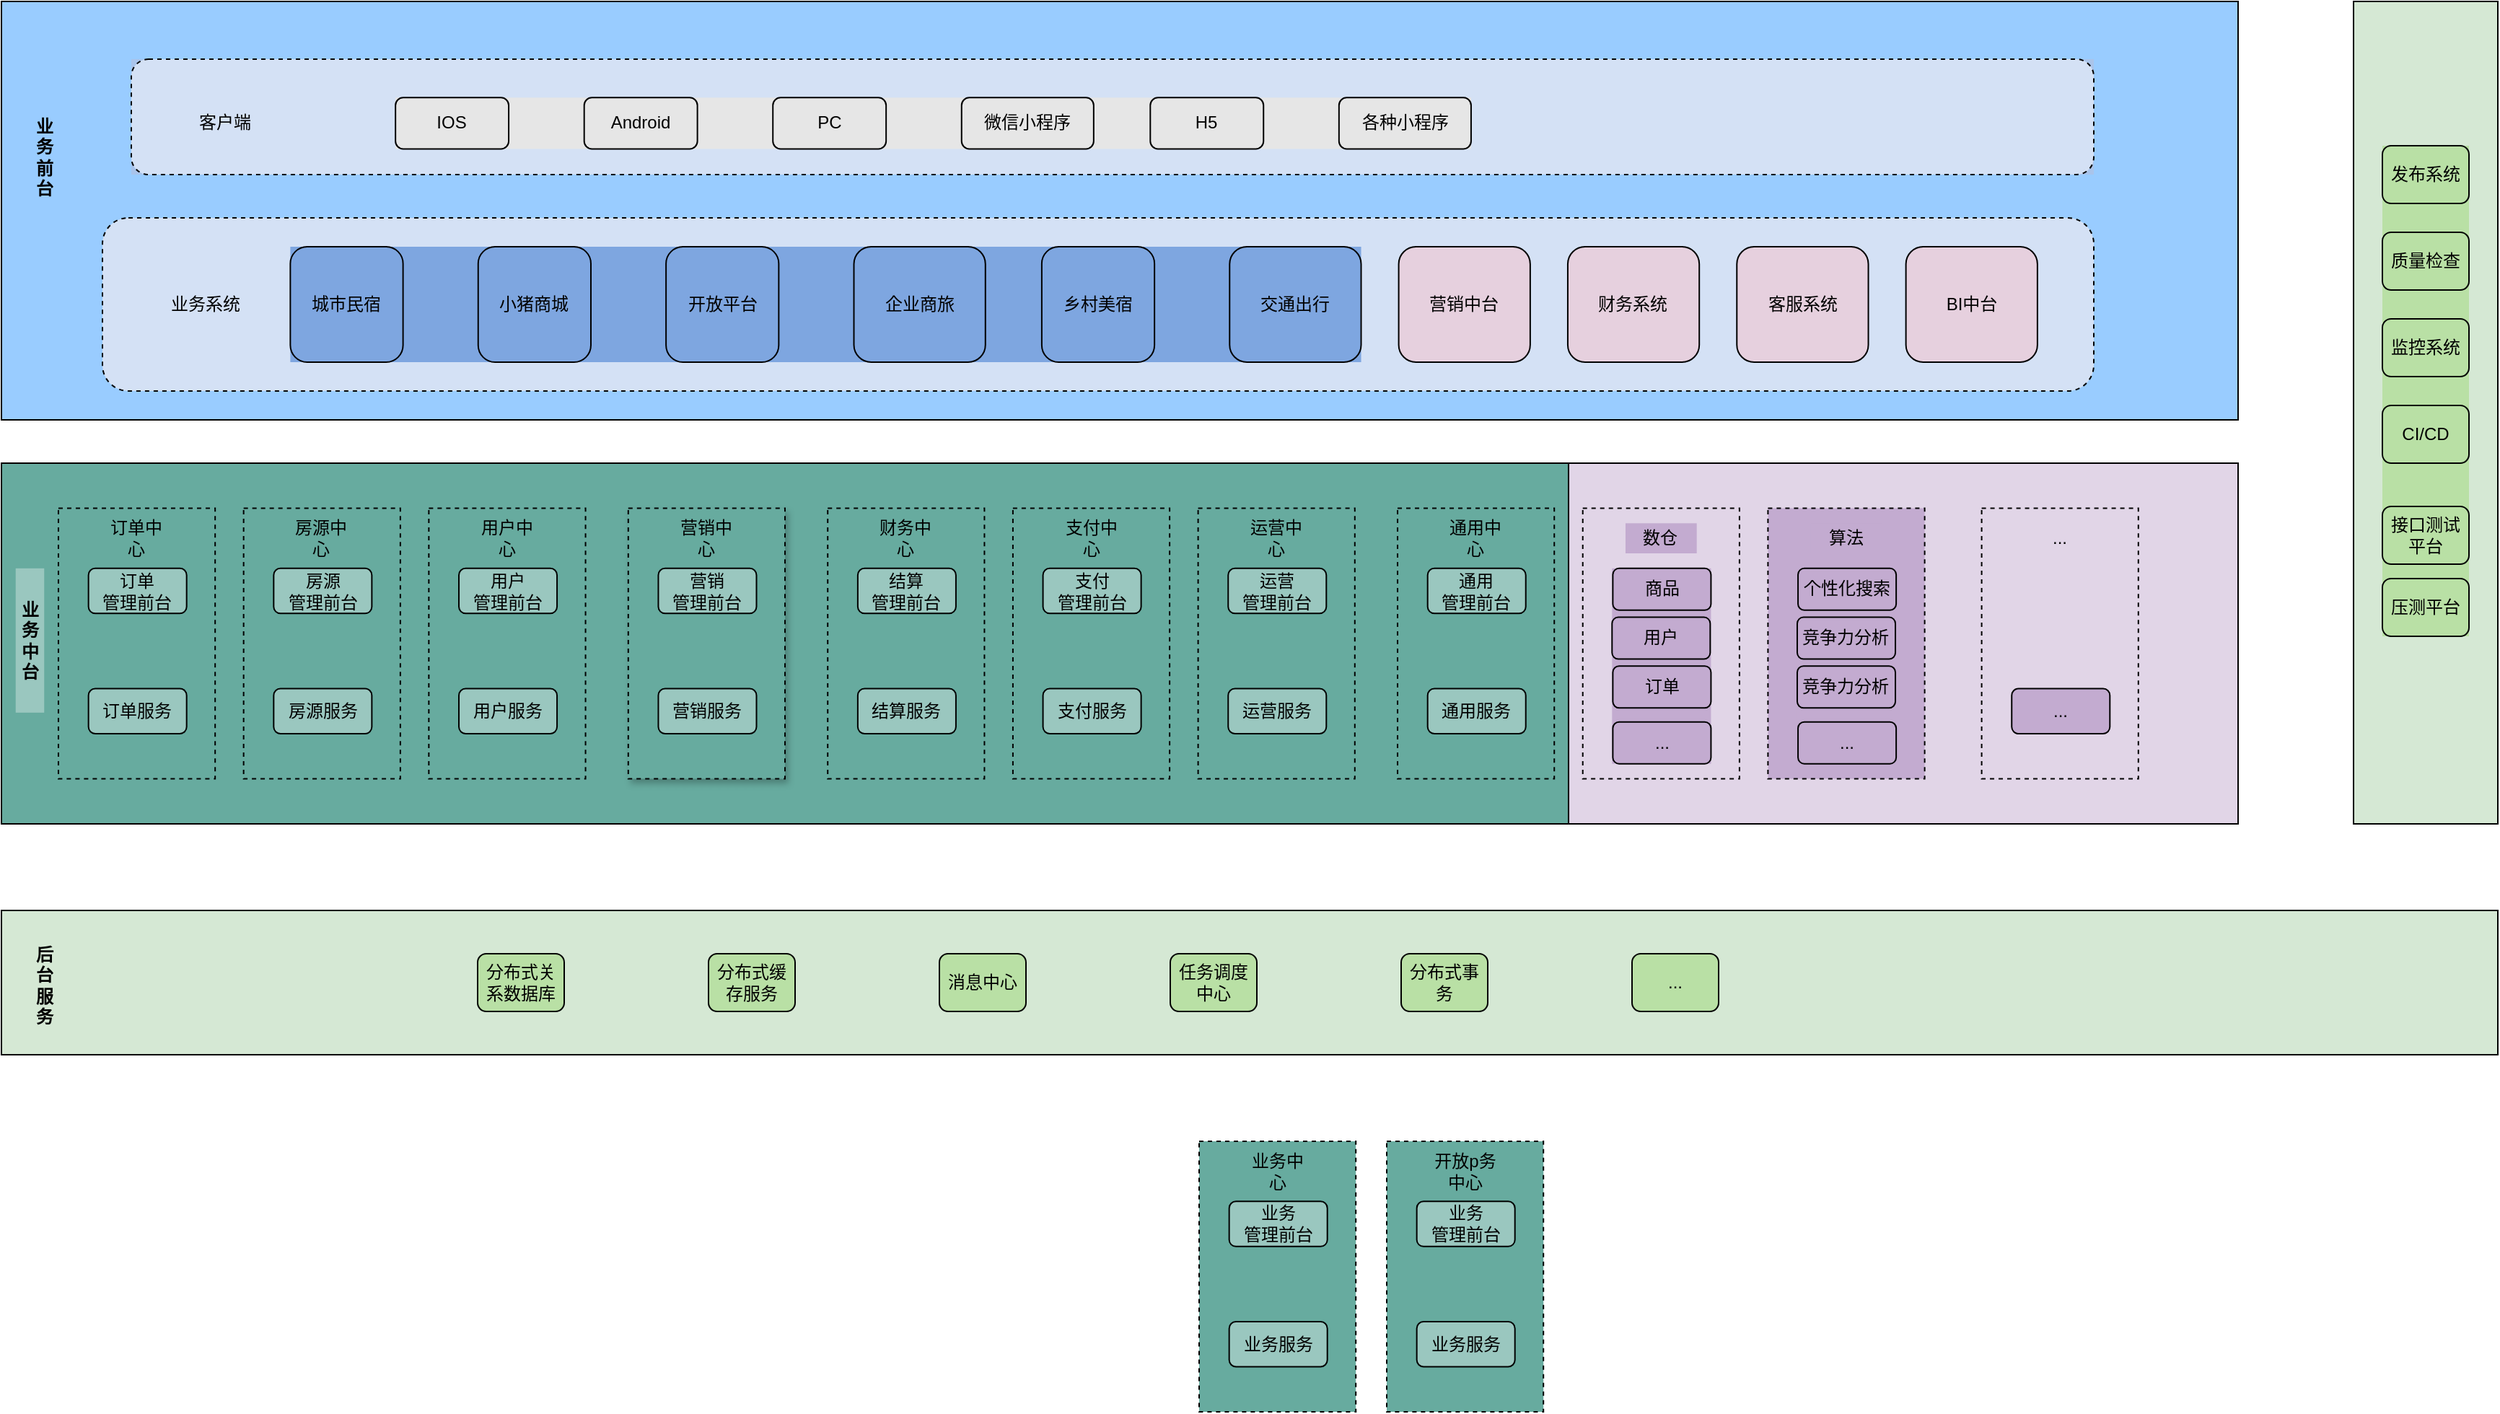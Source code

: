 <mxfile version="14.6.0" type="github">
  <diagram id="kyWsJ21DbHNxOikcBxjt" name="Page-1">
    <mxGraphModel dx="1351" dy="763" grid="1" gridSize="10" guides="1" tooltips="1" connect="1" arrows="1" fold="1" page="1" pageScale="1" pageWidth="4681" pageHeight="3300" math="0" shadow="0">
      <root>
        <mxCell id="0" />
        <mxCell id="1" parent="0" />
        <mxCell id="PyJLeTAmVWczD_oseEGz-4" value="" style="rounded=0;whiteSpace=wrap;html=1;fillColor=#D5E8D4;" vertex="1" parent="1">
          <mxGeometry x="1530" y="1760" width="1730" height="100" as="geometry" />
        </mxCell>
        <mxCell id="PyJLeTAmVWczD_oseEGz-5" value="" style="rounded=0;whiteSpace=wrap;html=1;fillColor=#D5E8D4;" vertex="1" parent="1">
          <mxGeometry x="3160" y="1130" width="100" height="570" as="geometry" />
        </mxCell>
        <mxCell id="PyJLeTAmVWczD_oseEGz-11" value="" style="group;fillColor=#B9E0A5;" vertex="1" connectable="0" parent="1">
          <mxGeometry x="3180" y="1230" width="60" height="340" as="geometry" />
        </mxCell>
        <mxCell id="PyJLeTAmVWczD_oseEGz-3" value="质量检查" style="rounded=1;whiteSpace=wrap;html=1;fillColor=#B9E0A5;" vertex="1" parent="PyJLeTAmVWczD_oseEGz-11">
          <mxGeometry y="60" width="60" height="40" as="geometry" />
        </mxCell>
        <mxCell id="PyJLeTAmVWczD_oseEGz-6" value="监控系统" style="rounded=1;whiteSpace=wrap;html=1;fillColor=#B9E0A5;" vertex="1" parent="PyJLeTAmVWczD_oseEGz-11">
          <mxGeometry y="120" width="60" height="40" as="geometry" />
        </mxCell>
        <mxCell id="PyJLeTAmVWczD_oseEGz-7" value="CI/CD" style="rounded=1;whiteSpace=wrap;html=1;fillColor=#B9E0A5;" vertex="1" parent="PyJLeTAmVWczD_oseEGz-11">
          <mxGeometry y="180" width="60" height="40" as="geometry" />
        </mxCell>
        <mxCell id="PyJLeTAmVWczD_oseEGz-8" value="接口测试平台" style="rounded=1;whiteSpace=wrap;html=1;fillColor=#B9E0A5;" vertex="1" parent="PyJLeTAmVWczD_oseEGz-11">
          <mxGeometry y="250" width="60" height="40" as="geometry" />
        </mxCell>
        <mxCell id="PyJLeTAmVWczD_oseEGz-9" value="发布系统" style="rounded=1;whiteSpace=wrap;html=1;fillColor=#B9E0A5;" vertex="1" parent="PyJLeTAmVWczD_oseEGz-11">
          <mxGeometry width="60" height="40" as="geometry" />
        </mxCell>
        <mxCell id="PyJLeTAmVWczD_oseEGz-10" value="压测平台" style="rounded=1;whiteSpace=wrap;html=1;fillColor=#B9E0A5;" vertex="1" parent="PyJLeTAmVWczD_oseEGz-11">
          <mxGeometry y="300" width="60" height="40" as="geometry" />
        </mxCell>
        <mxCell id="PyJLeTAmVWczD_oseEGz-51" value="" style="group" vertex="1" connectable="0" parent="1">
          <mxGeometry x="1590" y="1150" width="1490" height="270" as="geometry" />
        </mxCell>
        <mxCell id="PyJLeTAmVWczD_oseEGz-28" value="" style="group;fillColor=#D4E1F5;" vertex="1" connectable="0" parent="PyJLeTAmVWczD_oseEGz-51">
          <mxGeometry width="1490" height="270" as="geometry" />
        </mxCell>
        <mxCell id="PyJLeTAmVWczD_oseEGz-1" value="" style="rounded=0;whiteSpace=wrap;html=1;fillColor=#99CCFF;" vertex="1" parent="PyJLeTAmVWczD_oseEGz-28">
          <mxGeometry x="-60" y="-20" width="1550" height="290" as="geometry" />
        </mxCell>
        <mxCell id="PyJLeTAmVWczD_oseEGz-122" value="&lt;b&gt;业务前台&lt;/b&gt;" style="text;html=1;strokeColor=none;fillColor=none;align=center;verticalAlign=middle;whiteSpace=wrap;rounded=0;" vertex="1" parent="PyJLeTAmVWczD_oseEGz-28">
          <mxGeometry x="-40" y="40" width="20" height="96" as="geometry" />
        </mxCell>
        <mxCell id="PyJLeTAmVWczD_oseEGz-127" value="" style="group;fillColor=#A9C4EB;" vertex="1" connectable="0" parent="PyJLeTAmVWczD_oseEGz-28">
          <mxGeometry x="30" y="20" width="1360" height="80" as="geometry" />
        </mxCell>
        <mxCell id="PyJLeTAmVWczD_oseEGz-27" value="" style="rounded=1;whiteSpace=wrap;html=1;dashed=1;fillColor=#D4E1F5;" vertex="1" parent="PyJLeTAmVWczD_oseEGz-127">
          <mxGeometry width="1360" height="80" as="geometry" />
        </mxCell>
        <mxCell id="PyJLeTAmVWczD_oseEGz-26" value="客户端" style="text;html=1;strokeColor=none;fillColor=none;align=center;verticalAlign=middle;whiteSpace=wrap;rounded=0;" vertex="1" parent="PyJLeTAmVWczD_oseEGz-127">
          <mxGeometry x="39.231" y="35.556" width="52.308" height="17.778" as="geometry" />
        </mxCell>
        <mxCell id="PyJLeTAmVWczD_oseEGz-19" value="" style="group;fillColor=#E6E6E6;" vertex="1" connectable="0" parent="PyJLeTAmVWczD_oseEGz-127">
          <mxGeometry x="183.077" y="26.667" width="745.385" height="35.556" as="geometry" />
        </mxCell>
        <mxCell id="PyJLeTAmVWczD_oseEGz-20" value="H5" style="rounded=1;whiteSpace=wrap;html=1;fillColor=#E6E6E6;" vertex="1" parent="PyJLeTAmVWczD_oseEGz-19">
          <mxGeometry x="523.077" width="78.462" height="35.556" as="geometry" />
        </mxCell>
        <mxCell id="PyJLeTAmVWczD_oseEGz-21" value="微信小程序" style="rounded=1;whiteSpace=wrap;html=1;fillColor=#E6E6E6;" vertex="1" parent="PyJLeTAmVWczD_oseEGz-19">
          <mxGeometry x="392.308" width="91.538" height="35.556" as="geometry" />
        </mxCell>
        <mxCell id="PyJLeTAmVWczD_oseEGz-22" value="各种小程序" style="rounded=1;whiteSpace=wrap;html=1;fillColor=#E6E6E6;" vertex="1" parent="PyJLeTAmVWczD_oseEGz-19">
          <mxGeometry x="653.846" width="91.538" height="35.556" as="geometry" />
        </mxCell>
        <mxCell id="PyJLeTAmVWczD_oseEGz-23" value="PC" style="rounded=1;whiteSpace=wrap;html=1;fillColor=#E6E6E6;" vertex="1" parent="PyJLeTAmVWczD_oseEGz-19">
          <mxGeometry x="261.538" width="78.462" height="35.556" as="geometry" />
        </mxCell>
        <mxCell id="PyJLeTAmVWczD_oseEGz-24" value="Android" style="rounded=1;whiteSpace=wrap;html=1;fillColor=#E6E6E6;" vertex="1" parent="PyJLeTAmVWczD_oseEGz-19">
          <mxGeometry x="130.769" width="78.462" height="35.556" as="geometry" />
        </mxCell>
        <mxCell id="PyJLeTAmVWczD_oseEGz-25" value="IOS" style="rounded=1;whiteSpace=wrap;html=1;fillColor=#E6E6E6;" vertex="1" parent="PyJLeTAmVWczD_oseEGz-19">
          <mxGeometry width="78.462" height="35.556" as="geometry" />
        </mxCell>
        <mxCell id="PyJLeTAmVWczD_oseEGz-50" value="" style="group" vertex="1" connectable="0" parent="PyJLeTAmVWczD_oseEGz-51">
          <mxGeometry x="10" y="130" width="1380" height="120" as="geometry" />
        </mxCell>
        <mxCell id="PyJLeTAmVWczD_oseEGz-37" value="" style="rounded=1;whiteSpace=wrap;html=1;dashed=1;fillColor=#D4E1F5;" vertex="1" parent="PyJLeTAmVWczD_oseEGz-50">
          <mxGeometry width="1380" height="120" as="geometry" />
        </mxCell>
        <mxCell id="PyJLeTAmVWczD_oseEGz-46" value="营销中台" style="rounded=1;whiteSpace=wrap;html=1;fillColor=#E6D0DE;" vertex="1" parent="PyJLeTAmVWczD_oseEGz-50">
          <mxGeometry x="898.302" y="20" width="91.132" height="80" as="geometry" />
        </mxCell>
        <mxCell id="PyJLeTAmVWczD_oseEGz-47" value="财务系统" style="rounded=1;whiteSpace=wrap;html=1;fillColor=#E6D0DE;" vertex="1" parent="PyJLeTAmVWczD_oseEGz-50">
          <mxGeometry x="1015.472" y="20" width="91.132" height="80" as="geometry" />
        </mxCell>
        <mxCell id="PyJLeTAmVWczD_oseEGz-48" value="客服系统" style="rounded=1;whiteSpace=wrap;html=1;fillColor=#E6D0DE;" vertex="1" parent="PyJLeTAmVWczD_oseEGz-50">
          <mxGeometry x="1132.642" y="20" width="91.132" height="80" as="geometry" />
        </mxCell>
        <mxCell id="PyJLeTAmVWczD_oseEGz-49" value="BI中台" style="rounded=1;whiteSpace=wrap;html=1;fillColor=#E6D0DE;" vertex="1" parent="PyJLeTAmVWczD_oseEGz-50">
          <mxGeometry x="1249.811" y="20" width="91.132" height="80" as="geometry" />
        </mxCell>
        <mxCell id="PyJLeTAmVWczD_oseEGz-38" value="" style="group;fillColor=#7EA6E0;" vertex="1" connectable="0" parent="PyJLeTAmVWczD_oseEGz-50">
          <mxGeometry x="130.189" y="20" width="742.075" height="80" as="geometry" />
        </mxCell>
        <mxCell id="PyJLeTAmVWczD_oseEGz-39" value="乡村美宿" style="rounded=1;whiteSpace=wrap;html=1;fillColor=#7EA6E0;" vertex="1" parent="PyJLeTAmVWczD_oseEGz-38">
          <mxGeometry x="520.755" width="78.113" height="80" as="geometry" />
        </mxCell>
        <mxCell id="PyJLeTAmVWczD_oseEGz-40" value="企业商旅" style="rounded=1;whiteSpace=wrap;html=1;fillColor=#7EA6E0;" vertex="1" parent="PyJLeTAmVWczD_oseEGz-38">
          <mxGeometry x="390.566" width="91.132" height="80" as="geometry" />
        </mxCell>
        <mxCell id="PyJLeTAmVWczD_oseEGz-41" value="交通出行" style="rounded=1;whiteSpace=wrap;html=1;fillColor=#7EA6E0;" vertex="1" parent="PyJLeTAmVWczD_oseEGz-38">
          <mxGeometry x="650.943" width="91.132" height="80" as="geometry" />
        </mxCell>
        <mxCell id="PyJLeTAmVWczD_oseEGz-42" value="开放平台" style="rounded=1;whiteSpace=wrap;html=1;fillColor=#7EA6E0;" vertex="1" parent="PyJLeTAmVWczD_oseEGz-38">
          <mxGeometry x="260.377" width="78.113" height="80" as="geometry" />
        </mxCell>
        <mxCell id="PyJLeTAmVWczD_oseEGz-43" value="小猪商城" style="rounded=1;whiteSpace=wrap;html=1;fillColor=#7EA6E0;" vertex="1" parent="PyJLeTAmVWczD_oseEGz-38">
          <mxGeometry x="130.189" width="78.113" height="80" as="geometry" />
        </mxCell>
        <mxCell id="PyJLeTAmVWczD_oseEGz-44" value="城市民宿" style="rounded=1;whiteSpace=wrap;html=1;fillColor=#7EA6E0;" vertex="1" parent="PyJLeTAmVWczD_oseEGz-38">
          <mxGeometry width="78.113" height="80" as="geometry" />
        </mxCell>
        <mxCell id="PyJLeTAmVWczD_oseEGz-45" value="业务系统" style="text;html=1;strokeColor=none;fillColor=none;align=center;verticalAlign=middle;whiteSpace=wrap;rounded=0;" vertex="1" parent="PyJLeTAmVWczD_oseEGz-50">
          <mxGeometry x="39.057" y="40" width="65.094" height="40" as="geometry" />
        </mxCell>
        <mxCell id="PyJLeTAmVWczD_oseEGz-125" value="&lt;b&gt;后台服务&lt;/b&gt;" style="text;html=1;strokeColor=none;fillColor=none;align=center;verticalAlign=middle;whiteSpace=wrap;rounded=0;" vertex="1" parent="1">
          <mxGeometry x="1550" y="1764" width="20" height="96" as="geometry" />
        </mxCell>
        <mxCell id="PyJLeTAmVWczD_oseEGz-126" value="" style="group;fillColor=#FFFFFF;" vertex="1" connectable="0" parent="1">
          <mxGeometry x="1530" y="1450" width="1550" height="250" as="geometry" />
        </mxCell>
        <mxCell id="PyJLeTAmVWczD_oseEGz-123" value="" style="rounded=0;whiteSpace=wrap;html=1;fillColor=#E1D5E7;" vertex="1" parent="PyJLeTAmVWczD_oseEGz-126">
          <mxGeometry x="1085.987" width="464.013" height="250.0" as="geometry" />
        </mxCell>
        <mxCell id="PyJLeTAmVWczD_oseEGz-120" value="" style="rounded=0;whiteSpace=wrap;html=1;fillColor=#67AB9F;" vertex="1" parent="PyJLeTAmVWczD_oseEGz-126">
          <mxGeometry width="1085.987" height="250.0" as="geometry" />
        </mxCell>
        <mxCell id="PyJLeTAmVWczD_oseEGz-69" value="" style="group;container=1;" vertex="1" connectable="0" parent="PyJLeTAmVWczD_oseEGz-126">
          <mxGeometry x="39.49" y="31.25" width="108.599" height="187.5" as="geometry" />
        </mxCell>
        <mxCell id="PyJLeTAmVWczD_oseEGz-65" value="" style="rounded=0;whiteSpace=wrap;html=1;dashed=1;fillColor=#67AB9F;" vertex="1" parent="PyJLeTAmVWczD_oseEGz-69">
          <mxGeometry width="108.599" height="187.5" as="geometry" />
        </mxCell>
        <mxCell id="PyJLeTAmVWczD_oseEGz-66" value="订单&lt;br&gt;管理前台" style="rounded=1;whiteSpace=wrap;html=1;fillColor=#9AC7BF;" vertex="1" parent="PyJLeTAmVWczD_oseEGz-69">
          <mxGeometry x="20.831" y="41.667" width="68.022" height="31.25" as="geometry" />
        </mxCell>
        <mxCell id="PyJLeTAmVWczD_oseEGz-67" value="订单中心" style="text;html=1;strokeColor=none;fillColor=none;align=center;verticalAlign=middle;whiteSpace=wrap;rounded=0;dashed=1;" vertex="1" parent="PyJLeTAmVWczD_oseEGz-69">
          <mxGeometry x="29.618" y="10.417" width="49.363" height="20.833" as="geometry" />
        </mxCell>
        <mxCell id="PyJLeTAmVWczD_oseEGz-68" value="订单服务" style="rounded=1;whiteSpace=wrap;html=1;fillColor=#9AC7BF;" vertex="1" parent="PyJLeTAmVWczD_oseEGz-69">
          <mxGeometry x="20.831" y="125.0" width="68.022" height="31.25" as="geometry" />
        </mxCell>
        <mxCell id="PyJLeTAmVWczD_oseEGz-70" value="" style="rounded=0;whiteSpace=wrap;html=1;dashed=1;fillColor=#67AB9F;" vertex="1" parent="PyJLeTAmVWczD_oseEGz-126">
          <mxGeometry x="167.834" y="31.25" width="108.599" height="187.5" as="geometry" />
        </mxCell>
        <mxCell id="PyJLeTAmVWczD_oseEGz-71" value="房源&lt;br&gt;管理前台" style="rounded=1;whiteSpace=wrap;html=1;fillColor=#9AC7BF;" vertex="1" parent="PyJLeTAmVWczD_oseEGz-126">
          <mxGeometry x="188.666" y="72.917" width="68.022" height="31.25" as="geometry" />
        </mxCell>
        <mxCell id="PyJLeTAmVWczD_oseEGz-72" value="房源中心" style="text;html=1;strokeColor=none;fillColor=none;align=center;verticalAlign=middle;whiteSpace=wrap;rounded=0;dashed=1;" vertex="1" parent="PyJLeTAmVWczD_oseEGz-126">
          <mxGeometry x="197.452" y="41.667" width="49.363" height="20.833" as="geometry" />
        </mxCell>
        <mxCell id="PyJLeTAmVWczD_oseEGz-73" value="房源服务" style="rounded=1;whiteSpace=wrap;html=1;fillColor=#9AC7BF;" vertex="1" parent="PyJLeTAmVWczD_oseEGz-126">
          <mxGeometry x="188.666" y="156.25" width="68.022" height="31.25" as="geometry" />
        </mxCell>
        <mxCell id="PyJLeTAmVWczD_oseEGz-74" value="" style="rounded=0;whiteSpace=wrap;html=1;dashed=1;fillColor=#67AB9F;" vertex="1" parent="PyJLeTAmVWczD_oseEGz-126">
          <mxGeometry x="296.178" y="31.25" width="108.599" height="187.5" as="geometry" />
        </mxCell>
        <mxCell id="PyJLeTAmVWczD_oseEGz-75" value="用户&lt;br&gt;管理前台" style="rounded=1;whiteSpace=wrap;html=1;fillColor=#9AC7BF;" vertex="1" parent="PyJLeTAmVWczD_oseEGz-126">
          <mxGeometry x="317.01" y="72.917" width="68.022" height="31.25" as="geometry" />
        </mxCell>
        <mxCell id="PyJLeTAmVWczD_oseEGz-76" value="用户中心" style="text;html=1;strokeColor=none;fillColor=none;align=center;verticalAlign=middle;whiteSpace=wrap;rounded=0;dashed=1;" vertex="1" parent="PyJLeTAmVWczD_oseEGz-126">
          <mxGeometry x="325.796" y="41.667" width="49.363" height="20.833" as="geometry" />
        </mxCell>
        <mxCell id="PyJLeTAmVWczD_oseEGz-77" value="用户服务" style="rounded=1;whiteSpace=wrap;html=1;fillColor=#9AC7BF;" vertex="1" parent="PyJLeTAmVWczD_oseEGz-126">
          <mxGeometry x="317.01" y="156.25" width="68.022" height="31.25" as="geometry" />
        </mxCell>
        <mxCell id="PyJLeTAmVWczD_oseEGz-78" value="" style="rounded=0;whiteSpace=wrap;html=1;dashed=1;shadow=1;fillColor=#67AB9F;" vertex="1" parent="PyJLeTAmVWczD_oseEGz-126">
          <mxGeometry x="434.395" y="31.25" width="108.599" height="187.5" as="geometry" />
        </mxCell>
        <mxCell id="PyJLeTAmVWczD_oseEGz-79" value="营销&lt;br&gt;管理前台" style="rounded=1;whiteSpace=wrap;html=1;fillColor=#9AC7BF;" vertex="1" parent="PyJLeTAmVWczD_oseEGz-126">
          <mxGeometry x="455.226" y="72.917" width="68.022" height="31.25" as="geometry" />
        </mxCell>
        <mxCell id="PyJLeTAmVWczD_oseEGz-80" value="营销中心" style="text;html=1;strokeColor=none;fillColor=none;align=center;verticalAlign=middle;whiteSpace=wrap;rounded=0;dashed=1;" vertex="1" parent="PyJLeTAmVWczD_oseEGz-126">
          <mxGeometry x="464.013" y="41.667" width="49.363" height="20.833" as="geometry" />
        </mxCell>
        <mxCell id="PyJLeTAmVWczD_oseEGz-81" value="营销服务" style="rounded=1;whiteSpace=wrap;html=1;fillColor=#9AC7BF;" vertex="1" parent="PyJLeTAmVWczD_oseEGz-126">
          <mxGeometry x="455.226" y="156.25" width="68.022" height="31.25" as="geometry" />
        </mxCell>
        <mxCell id="PyJLeTAmVWczD_oseEGz-82" value="" style="group;container=1;" vertex="1" connectable="0" parent="PyJLeTAmVWczD_oseEGz-126">
          <mxGeometry x="572.611" y="31.25" width="108.599" height="187.5" as="geometry" />
        </mxCell>
        <mxCell id="PyJLeTAmVWczD_oseEGz-83" value="" style="rounded=0;whiteSpace=wrap;html=1;dashed=1;fillColor=#67AB9F;" vertex="1" parent="PyJLeTAmVWczD_oseEGz-82">
          <mxGeometry width="108.599" height="187.5" as="geometry" />
        </mxCell>
        <mxCell id="PyJLeTAmVWczD_oseEGz-84" value="结算&lt;br&gt;管理前台" style="rounded=1;whiteSpace=wrap;html=1;fillColor=#9AC7BF;" vertex="1" parent="PyJLeTAmVWczD_oseEGz-82">
          <mxGeometry x="20.831" y="41.667" width="68.022" height="31.25" as="geometry" />
        </mxCell>
        <mxCell id="PyJLeTAmVWczD_oseEGz-85" value="财务中心" style="text;html=1;strokeColor=none;fillColor=none;align=center;verticalAlign=middle;whiteSpace=wrap;rounded=0;dashed=1;" vertex="1" parent="PyJLeTAmVWczD_oseEGz-82">
          <mxGeometry x="29.618" y="10.417" width="49.363" height="20.833" as="geometry" />
        </mxCell>
        <mxCell id="PyJLeTAmVWczD_oseEGz-86" value="结算服务" style="rounded=1;whiteSpace=wrap;html=1;fillColor=#9AC7BF;" vertex="1" parent="PyJLeTAmVWczD_oseEGz-82">
          <mxGeometry x="20.831" y="125.0" width="68.022" height="31.25" as="geometry" />
        </mxCell>
        <mxCell id="PyJLeTAmVWczD_oseEGz-87" value="" style="rounded=0;whiteSpace=wrap;html=1;dashed=1;fillColor=#67AB9F;" vertex="1" parent="PyJLeTAmVWczD_oseEGz-126">
          <mxGeometry x="700.955" y="31.25" width="108.599" height="187.5" as="geometry" />
        </mxCell>
        <mxCell id="PyJLeTAmVWczD_oseEGz-88" value="支付&lt;br&gt;管理前台" style="rounded=1;whiteSpace=wrap;html=1;fillColor=#9AC7BF;" vertex="1" parent="PyJLeTAmVWczD_oseEGz-126">
          <mxGeometry x="721.787" y="72.917" width="68.022" height="31.25" as="geometry" />
        </mxCell>
        <mxCell id="PyJLeTAmVWczD_oseEGz-89" value="支付中心" style="text;html=1;strokeColor=none;fillColor=none;align=center;verticalAlign=middle;whiteSpace=wrap;rounded=0;dashed=1;" vertex="1" parent="PyJLeTAmVWczD_oseEGz-126">
          <mxGeometry x="730.573" y="41.667" width="49.363" height="20.833" as="geometry" />
        </mxCell>
        <mxCell id="PyJLeTAmVWczD_oseEGz-90" value="支付服务" style="rounded=1;whiteSpace=wrap;html=1;fillColor=#9AC7BF;" vertex="1" parent="PyJLeTAmVWczD_oseEGz-126">
          <mxGeometry x="721.787" y="156.25" width="68.022" height="31.25" as="geometry" />
        </mxCell>
        <mxCell id="PyJLeTAmVWczD_oseEGz-91" value="" style="rounded=0;whiteSpace=wrap;html=1;dashed=1;fillColor=#67AB9F;" vertex="1" parent="PyJLeTAmVWczD_oseEGz-126">
          <mxGeometry x="829.299" y="31.25" width="108.599" height="187.5" as="geometry" />
        </mxCell>
        <mxCell id="PyJLeTAmVWczD_oseEGz-92" value="运营&lt;br&gt;管理前台" style="rounded=1;whiteSpace=wrap;html=1;fillColor=#9AC7BF;" vertex="1" parent="PyJLeTAmVWczD_oseEGz-126">
          <mxGeometry x="850.131" y="72.917" width="68.022" height="31.25" as="geometry" />
        </mxCell>
        <mxCell id="PyJLeTAmVWczD_oseEGz-93" value="运营中心" style="text;html=1;strokeColor=none;fillColor=none;align=center;verticalAlign=middle;whiteSpace=wrap;rounded=0;dashed=1;" vertex="1" parent="PyJLeTAmVWczD_oseEGz-126">
          <mxGeometry x="858.917" y="41.667" width="49.363" height="20.833" as="geometry" />
        </mxCell>
        <mxCell id="PyJLeTAmVWczD_oseEGz-94" value="运营服务" style="rounded=1;whiteSpace=wrap;html=1;fillColor=#9AC7BF;" vertex="1" parent="PyJLeTAmVWczD_oseEGz-126">
          <mxGeometry x="850.131" y="156.25" width="68.022" height="31.25" as="geometry" />
        </mxCell>
        <mxCell id="PyJLeTAmVWczD_oseEGz-95" value="" style="rounded=0;whiteSpace=wrap;html=1;dashed=1;fillColor=#67AB9F;" vertex="1" parent="PyJLeTAmVWczD_oseEGz-126">
          <mxGeometry x="967.516" y="31.25" width="108.599" height="187.5" as="geometry" />
        </mxCell>
        <mxCell id="PyJLeTAmVWczD_oseEGz-96" value="通用&lt;br&gt;管理前台" style="rounded=1;whiteSpace=wrap;html=1;fillColor=#9AC7BF;" vertex="1" parent="PyJLeTAmVWczD_oseEGz-126">
          <mxGeometry x="988.347" y="72.917" width="68.022" height="31.25" as="geometry" />
        </mxCell>
        <mxCell id="PyJLeTAmVWczD_oseEGz-97" value="通用中心" style="text;html=1;strokeColor=none;fillColor=none;align=center;verticalAlign=middle;whiteSpace=wrap;rounded=0;dashed=1;" vertex="1" parent="PyJLeTAmVWczD_oseEGz-126">
          <mxGeometry x="997.134" y="41.667" width="49.363" height="20.833" as="geometry" />
        </mxCell>
        <mxCell id="PyJLeTAmVWczD_oseEGz-98" value="通用服务" style="rounded=1;whiteSpace=wrap;html=1;fillColor=#9AC7BF;" vertex="1" parent="PyJLeTAmVWczD_oseEGz-126">
          <mxGeometry x="988.347" y="156.25" width="68.022" height="31.25" as="geometry" />
        </mxCell>
        <mxCell id="PyJLeTAmVWczD_oseEGz-100" value="" style="rounded=0;whiteSpace=wrap;html=1;dashed=1;fillColor=#E1D5E7;" vertex="1" parent="PyJLeTAmVWczD_oseEGz-126">
          <mxGeometry x="1095.86" y="31.25" width="108.599" height="187.5" as="geometry" />
        </mxCell>
        <mxCell id="PyJLeTAmVWczD_oseEGz-102" value="数仓" style="text;html=1;strokeColor=none;fillColor=#C3ABD0;align=center;verticalAlign=middle;whiteSpace=wrap;rounded=0;dashed=1;" vertex="1" parent="PyJLeTAmVWczD_oseEGz-126">
          <mxGeometry x="1125.478" y="41.667" width="49.363" height="20.833" as="geometry" />
        </mxCell>
        <mxCell id="PyJLeTAmVWczD_oseEGz-104" value="" style="rounded=0;whiteSpace=wrap;html=1;dashed=1;fillColor=#C3ABD0;" vertex="1" parent="PyJLeTAmVWczD_oseEGz-126">
          <mxGeometry x="1224.204" y="31.25" width="108.599" height="187.5" as="geometry" />
        </mxCell>
        <mxCell id="PyJLeTAmVWczD_oseEGz-106" value="算法" style="text;html=1;strokeColor=none;fillColor=#C3ABD0;align=center;verticalAlign=middle;whiteSpace=wrap;rounded=0;dashed=1;" vertex="1" parent="PyJLeTAmVWczD_oseEGz-126">
          <mxGeometry x="1253.822" y="41.667" width="49.363" height="20.833" as="geometry" />
        </mxCell>
        <mxCell id="PyJLeTAmVWczD_oseEGz-108" value="" style="rounded=0;whiteSpace=wrap;html=1;dashed=1;fillColor=#E1D5E7;" vertex="1" parent="PyJLeTAmVWczD_oseEGz-126">
          <mxGeometry x="1372.293" y="31.25" width="108.599" height="187.5" as="geometry" />
        </mxCell>
        <mxCell id="PyJLeTAmVWczD_oseEGz-110" value="..." style="text;html=1;strokeColor=none;fillColor=none;align=center;verticalAlign=middle;whiteSpace=wrap;rounded=0;dashed=1;" vertex="1" parent="PyJLeTAmVWczD_oseEGz-126">
          <mxGeometry x="1401.911" y="41.667" width="49.363" height="20.833" as="geometry" />
        </mxCell>
        <mxCell id="PyJLeTAmVWczD_oseEGz-111" value="..." style="rounded=1;whiteSpace=wrap;html=1;fillColor=#C3ABD0;" vertex="1" parent="PyJLeTAmVWczD_oseEGz-126">
          <mxGeometry x="1393.124" y="156.25" width="68.022" height="31.25" as="geometry" />
        </mxCell>
        <mxCell id="PyJLeTAmVWczD_oseEGz-118" value="" style="group;fillColor=#C3ABD0;" vertex="1" connectable="0" parent="PyJLeTAmVWczD_oseEGz-126">
          <mxGeometry x="1116.148" y="72.917" width="68.565" height="135.417" as="geometry" />
        </mxCell>
        <mxCell id="PyJLeTAmVWczD_oseEGz-101" value="商品" style="rounded=1;whiteSpace=wrap;html=1;fillColor=#C3ABD0;" vertex="1" parent="PyJLeTAmVWczD_oseEGz-118">
          <mxGeometry x="0.543" width="68.022" height="29.018" as="geometry" />
        </mxCell>
        <mxCell id="PyJLeTAmVWczD_oseEGz-103" value="订单" style="rounded=1;whiteSpace=wrap;html=1;fillColor=#C3ABD0;" vertex="1" parent="PyJLeTAmVWczD_oseEGz-118">
          <mxGeometry x="0.543" y="67.708" width="68.022" height="29.018" as="geometry" />
        </mxCell>
        <mxCell id="PyJLeTAmVWczD_oseEGz-113" value="用户" style="rounded=1;whiteSpace=wrap;html=1;fillColor=#C3ABD0;" vertex="1" parent="PyJLeTAmVWczD_oseEGz-118">
          <mxGeometry y="33.854" width="68.022" height="29.018" as="geometry" />
        </mxCell>
        <mxCell id="PyJLeTAmVWczD_oseEGz-114" value="..." style="rounded=1;whiteSpace=wrap;html=1;fillColor=#C3ABD0;" vertex="1" parent="PyJLeTAmVWczD_oseEGz-118">
          <mxGeometry x="0.543" y="106.399" width="68.022" height="29.018" as="geometry" />
        </mxCell>
        <mxCell id="PyJLeTAmVWczD_oseEGz-119" value="" style="group;fillColor=#C3ABD0;" vertex="1" connectable="0" parent="PyJLeTAmVWczD_oseEGz-126">
          <mxGeometry x="1244.492" y="72.917" width="68.565" height="135.417" as="geometry" />
        </mxCell>
        <mxCell id="PyJLeTAmVWczD_oseEGz-105" value="个性化搜索" style="rounded=1;whiteSpace=wrap;html=1;fillColor=#C3ABD0;" vertex="1" parent="PyJLeTAmVWczD_oseEGz-119">
          <mxGeometry x="0.543" width="68.022" height="29.018" as="geometry" />
        </mxCell>
        <mxCell id="PyJLeTAmVWczD_oseEGz-107" value="竞争力分析" style="rounded=1;whiteSpace=wrap;html=1;fillColor=#C3ABD0;" vertex="1" parent="PyJLeTAmVWczD_oseEGz-119">
          <mxGeometry y="67.708" width="68.022" height="29.018" as="geometry" />
        </mxCell>
        <mxCell id="PyJLeTAmVWczD_oseEGz-115" value="竞争力分析" style="rounded=1;whiteSpace=wrap;html=1;fillColor=#C3ABD0;" vertex="1" parent="PyJLeTAmVWczD_oseEGz-119">
          <mxGeometry y="33.854" width="68.022" height="29.018" as="geometry" />
        </mxCell>
        <mxCell id="PyJLeTAmVWczD_oseEGz-117" value="..." style="rounded=1;whiteSpace=wrap;html=1;fillColor=#C3ABD0;" vertex="1" parent="PyJLeTAmVWczD_oseEGz-119">
          <mxGeometry x="0.543" y="106.399" width="68.022" height="29.018" as="geometry" />
        </mxCell>
        <mxCell id="PyJLeTAmVWczD_oseEGz-121" value="&lt;b&gt;业务中台&lt;/b&gt;" style="text;html=1;strokeColor=none;fillColor=#9AC7BF;align=center;verticalAlign=middle;whiteSpace=wrap;rounded=0;" vertex="1" parent="PyJLeTAmVWczD_oseEGz-126">
          <mxGeometry x="9.873" y="72.917" width="19.745" height="100" as="geometry" />
        </mxCell>
        <mxCell id="PyJLeTAmVWczD_oseEGz-12" value="分布式事务" style="rounded=1;whiteSpace=wrap;html=1;fillColor=#B9E0A5;" vertex="1" parent="1">
          <mxGeometry x="2500" y="1790" width="60" height="40" as="geometry" />
        </mxCell>
        <mxCell id="PyJLeTAmVWczD_oseEGz-13" value="任务调度中心" style="rounded=1;whiteSpace=wrap;html=1;fillColor=#B9E0A5;" vertex="1" parent="1">
          <mxGeometry x="2340" y="1790" width="60" height="40" as="geometry" />
        </mxCell>
        <mxCell id="PyJLeTAmVWczD_oseEGz-14" value="..." style="rounded=1;whiteSpace=wrap;html=1;fillColor=#B9E0A5;" vertex="1" parent="1">
          <mxGeometry x="2660" y="1790" width="60" height="40" as="geometry" />
        </mxCell>
        <mxCell id="PyJLeTAmVWczD_oseEGz-15" value="消息中心" style="rounded=1;whiteSpace=wrap;html=1;fillColor=#B9E0A5;" vertex="1" parent="1">
          <mxGeometry x="2180" y="1790" width="60" height="40" as="geometry" />
        </mxCell>
        <mxCell id="PyJLeTAmVWczD_oseEGz-16" value="分布式缓存服务" style="rounded=1;whiteSpace=wrap;html=1;fillColor=#B9E0A5;" vertex="1" parent="1">
          <mxGeometry x="2020" y="1790" width="60" height="40" as="geometry" />
        </mxCell>
        <mxCell id="PyJLeTAmVWczD_oseEGz-17" value="分布式关系数据库" style="rounded=1;whiteSpace=wrap;html=1;fillColor=#B9E0A5;" vertex="1" parent="1">
          <mxGeometry x="1860" y="1790" width="60" height="40" as="geometry" />
        </mxCell>
        <mxCell id="PyJLeTAmVWczD_oseEGz-129" value="" style="rounded=0;whiteSpace=wrap;html=1;dashed=1;fillColor=#67AB9F;" vertex="1" parent="1">
          <mxGeometry x="2359.999" y="1920" width="108.599" height="187.5" as="geometry" />
        </mxCell>
        <mxCell id="PyJLeTAmVWczD_oseEGz-130" value="业务&lt;br&gt;管理前台" style="rounded=1;whiteSpace=wrap;html=1;fillColor=#9AC7BF;" vertex="1" parent="1">
          <mxGeometry x="2380.831" y="1961.667" width="68.022" height="31.25" as="geometry" />
        </mxCell>
        <mxCell id="PyJLeTAmVWczD_oseEGz-131" value="业务中心" style="text;html=1;strokeColor=none;fillColor=none;align=center;verticalAlign=middle;whiteSpace=wrap;rounded=0;dashed=1;" vertex="1" parent="1">
          <mxGeometry x="2389.617" y="1930.417" width="49.363" height="20.833" as="geometry" />
        </mxCell>
        <mxCell id="PyJLeTAmVWczD_oseEGz-132" value="业务服务" style="rounded=1;whiteSpace=wrap;html=1;fillColor=#9AC7BF;" vertex="1" parent="1">
          <mxGeometry x="2380.831" y="2045" width="68.022" height="31.25" as="geometry" />
        </mxCell>
        <mxCell id="PyJLeTAmVWczD_oseEGz-134" value="" style="rounded=0;whiteSpace=wrap;html=1;dashed=1;fillColor=#67AB9F;" vertex="1" parent="1">
          <mxGeometry x="2490" y="1920" width="108.599" height="187.5" as="geometry" />
        </mxCell>
        <mxCell id="PyJLeTAmVWczD_oseEGz-135" value="业务&lt;br&gt;管理前台" style="rounded=1;whiteSpace=wrap;html=1;fillColor=#9AC7BF;" vertex="1" parent="1">
          <mxGeometry x="2510.831" y="1961.667" width="68.022" height="31.25" as="geometry" />
        </mxCell>
        <mxCell id="PyJLeTAmVWczD_oseEGz-136" value="开放p务中心" style="text;html=1;strokeColor=none;fillColor=none;align=center;verticalAlign=middle;whiteSpace=wrap;rounded=0;dashed=1;" vertex="1" parent="1">
          <mxGeometry x="2519.618" y="1930.417" width="49.363" height="20.833" as="geometry" />
        </mxCell>
        <mxCell id="PyJLeTAmVWczD_oseEGz-137" value="业务服务" style="rounded=1;whiteSpace=wrap;html=1;fillColor=#9AC7BF;" vertex="1" parent="1">
          <mxGeometry x="2510.831" y="2045" width="68.022" height="31.25" as="geometry" />
        </mxCell>
      </root>
    </mxGraphModel>
  </diagram>
</mxfile>
